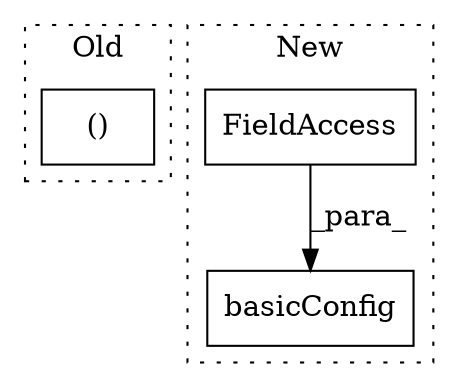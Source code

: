 digraph G {
subgraph cluster0 {
1 [label="()" a="106" s="2062" l="26" shape="box"];
label = "Old";
style="dotted";
}
subgraph cluster1 {
2 [label="basicConfig" a="32" s="290,325" l="12,1" shape="box"];
3 [label="FieldAccess" a="22" s="302" l="3" shape="box"];
label = "New";
style="dotted";
}
3 -> 2 [label="_para_"];
}